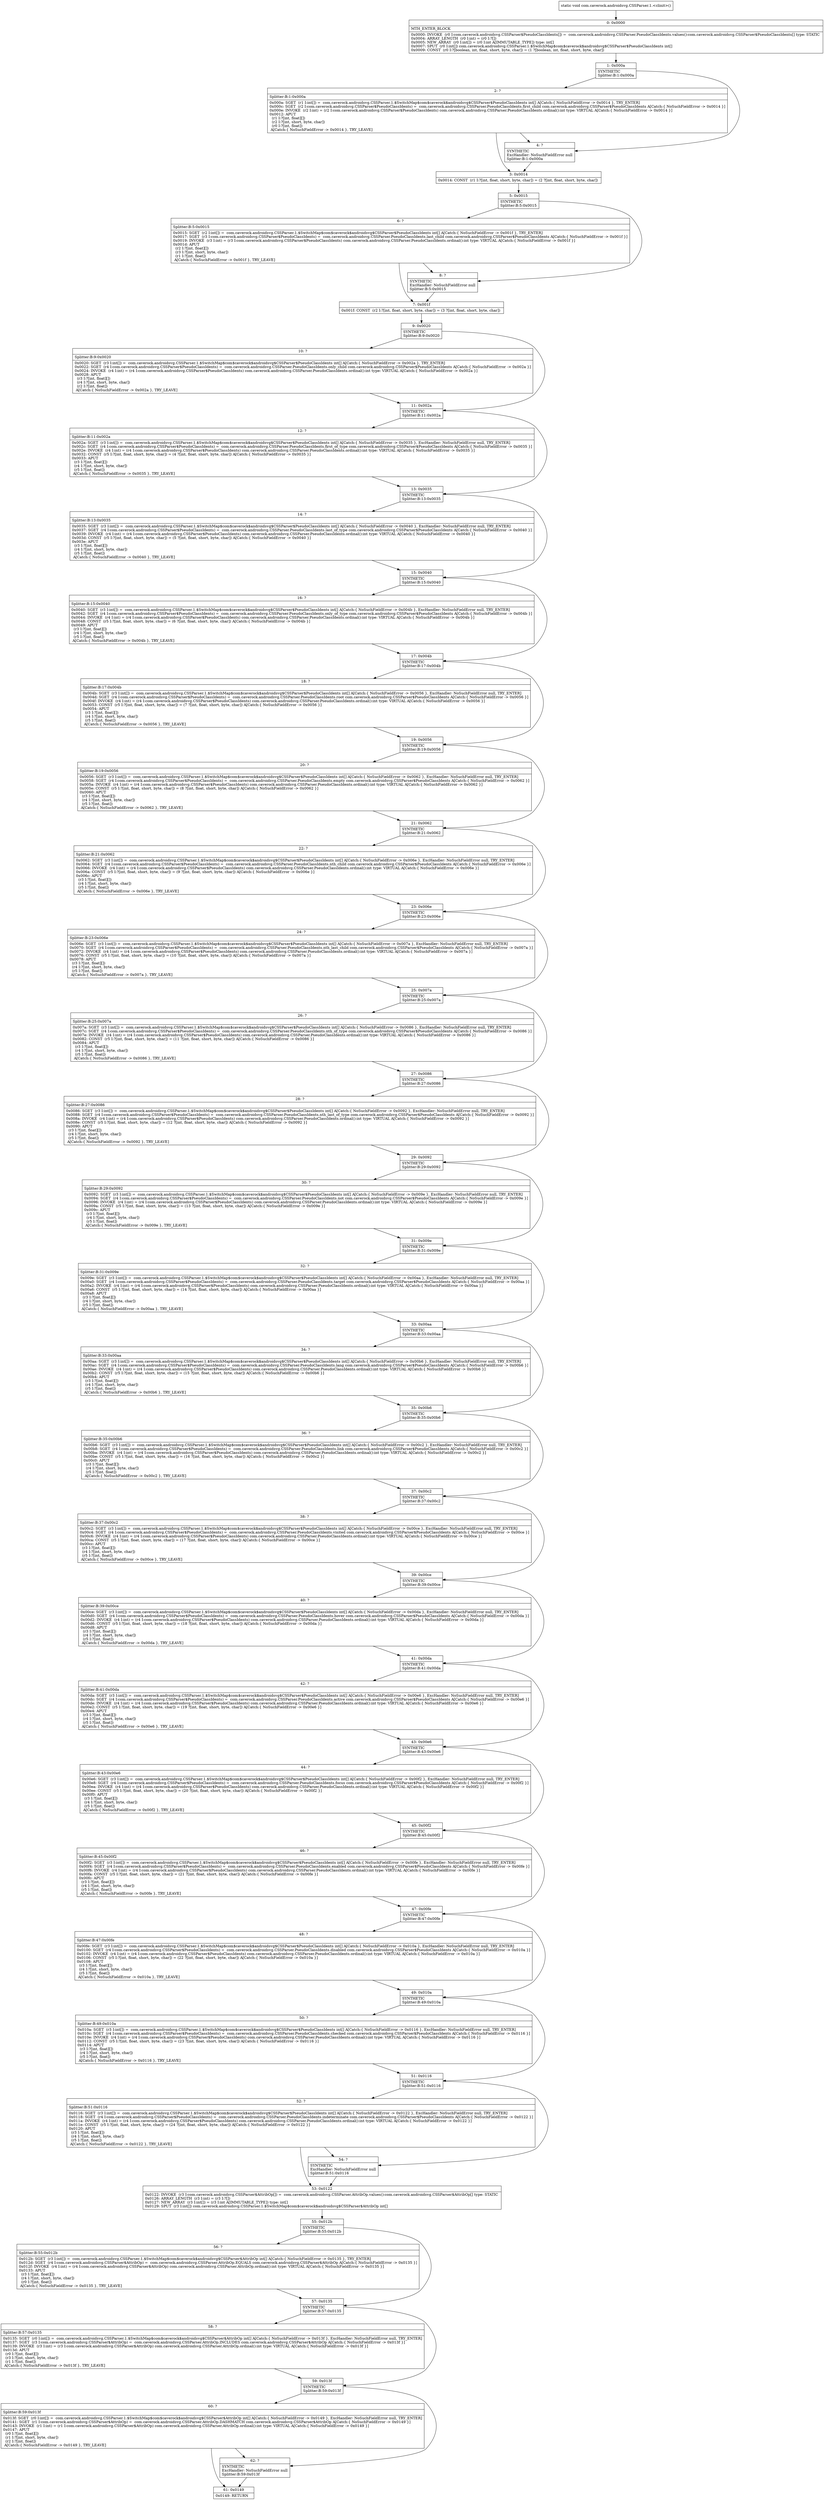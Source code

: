 digraph "CFG forcom.caverock.androidsvg.CSSParser.1.\<clinit\>()V" {
Node_0 [shape=record,label="{0\:\ 0x0000|MTH_ENTER_BLOCK\l|0x0000: INVOKE  (r0 I:com.caverock.androidsvg.CSSParser$PseudoClassIdents[]) =  com.caverock.androidsvg.CSSParser.PseudoClassIdents.values():com.caverock.androidsvg.CSSParser$PseudoClassIdents[] type: STATIC \l0x0004: ARRAY_LENGTH  (r0 I:int) = (r0 I:?[]) \l0x0005: NEW_ARRAY  (r0 I:int[]) = (r0 I:int A[IMMUTABLE_TYPE]) type: int[] \l0x0007: SPUT  (r0 I:int[]) com.caverock.androidsvg.CSSParser.1.$SwitchMap$com$caverock$androidsvg$CSSParser$PseudoClassIdents int[] \l0x0009: CONST  (r0 I:?[boolean, int, float, short, byte, char]) = (1 ?[boolean, int, float, short, byte, char]) \l}"];
Node_1 [shape=record,label="{1\:\ 0x000a|SYNTHETIC\lSplitter:B:1:0x000a\l}"];
Node_2 [shape=record,label="{2\:\ ?|Splitter:B:1:0x000a\l|0x000a: SGET  (r1 I:int[]) =  com.caverock.androidsvg.CSSParser.1.$SwitchMap$com$caverock$androidsvg$CSSParser$PseudoClassIdents int[] A[Catch:\{ NoSuchFieldError \-\> 0x0014 \}, TRY_ENTER]\l0x000c: SGET  (r2 I:com.caverock.androidsvg.CSSParser$PseudoClassIdents) =  com.caverock.androidsvg.CSSParser.PseudoClassIdents.first_child com.caverock.androidsvg.CSSParser$PseudoClassIdents A[Catch:\{ NoSuchFieldError \-\> 0x0014 \}]\l0x000e: INVOKE  (r2 I:int) = (r2 I:com.caverock.androidsvg.CSSParser$PseudoClassIdents) com.caverock.androidsvg.CSSParser.PseudoClassIdents.ordinal():int type: VIRTUAL A[Catch:\{ NoSuchFieldError \-\> 0x0014 \}]\l0x0012: APUT  \l  (r1 I:?[int, float][])\l  (r2 I:?[int, short, byte, char])\l  (r0 I:?[int, float])\l A[Catch:\{ NoSuchFieldError \-\> 0x0014 \}, TRY_LEAVE]\l}"];
Node_3 [shape=record,label="{3\:\ 0x0014|0x0014: CONST  (r1 I:?[int, float, short, byte, char]) = (2 ?[int, float, short, byte, char]) \l}"];
Node_4 [shape=record,label="{4\:\ ?|SYNTHETIC\lExcHandler: NoSuchFieldError null\lSplitter:B:1:0x000a\l}"];
Node_5 [shape=record,label="{5\:\ 0x0015|SYNTHETIC\lSplitter:B:5:0x0015\l}"];
Node_6 [shape=record,label="{6\:\ ?|Splitter:B:5:0x0015\l|0x0015: SGET  (r2 I:int[]) =  com.caverock.androidsvg.CSSParser.1.$SwitchMap$com$caverock$androidsvg$CSSParser$PseudoClassIdents int[] A[Catch:\{ NoSuchFieldError \-\> 0x001f \}, TRY_ENTER]\l0x0017: SGET  (r3 I:com.caverock.androidsvg.CSSParser$PseudoClassIdents) =  com.caverock.androidsvg.CSSParser.PseudoClassIdents.last_child com.caverock.androidsvg.CSSParser$PseudoClassIdents A[Catch:\{ NoSuchFieldError \-\> 0x001f \}]\l0x0019: INVOKE  (r3 I:int) = (r3 I:com.caverock.androidsvg.CSSParser$PseudoClassIdents) com.caverock.androidsvg.CSSParser.PseudoClassIdents.ordinal():int type: VIRTUAL A[Catch:\{ NoSuchFieldError \-\> 0x001f \}]\l0x001d: APUT  \l  (r2 I:?[int, float][])\l  (r3 I:?[int, short, byte, char])\l  (r1 I:?[int, float])\l A[Catch:\{ NoSuchFieldError \-\> 0x001f \}, TRY_LEAVE]\l}"];
Node_7 [shape=record,label="{7\:\ 0x001f|0x001f: CONST  (r2 I:?[int, float, short, byte, char]) = (3 ?[int, float, short, byte, char]) \l}"];
Node_8 [shape=record,label="{8\:\ ?|SYNTHETIC\lExcHandler: NoSuchFieldError null\lSplitter:B:5:0x0015\l}"];
Node_9 [shape=record,label="{9\:\ 0x0020|SYNTHETIC\lSplitter:B:9:0x0020\l}"];
Node_10 [shape=record,label="{10\:\ ?|Splitter:B:9:0x0020\l|0x0020: SGET  (r3 I:int[]) =  com.caverock.androidsvg.CSSParser.1.$SwitchMap$com$caverock$androidsvg$CSSParser$PseudoClassIdents int[] A[Catch:\{ NoSuchFieldError \-\> 0x002a \}, TRY_ENTER]\l0x0022: SGET  (r4 I:com.caverock.androidsvg.CSSParser$PseudoClassIdents) =  com.caverock.androidsvg.CSSParser.PseudoClassIdents.only_child com.caverock.androidsvg.CSSParser$PseudoClassIdents A[Catch:\{ NoSuchFieldError \-\> 0x002a \}]\l0x0024: INVOKE  (r4 I:int) = (r4 I:com.caverock.androidsvg.CSSParser$PseudoClassIdents) com.caverock.androidsvg.CSSParser.PseudoClassIdents.ordinal():int type: VIRTUAL A[Catch:\{ NoSuchFieldError \-\> 0x002a \}]\l0x0028: APUT  \l  (r3 I:?[int, float][])\l  (r4 I:?[int, short, byte, char])\l  (r2 I:?[int, float])\l A[Catch:\{ NoSuchFieldError \-\> 0x002a \}, TRY_LEAVE]\l}"];
Node_11 [shape=record,label="{11\:\ 0x002a|SYNTHETIC\lSplitter:B:11:0x002a\l}"];
Node_12 [shape=record,label="{12\:\ ?|Splitter:B:11:0x002a\l|0x002a: SGET  (r3 I:int[]) =  com.caverock.androidsvg.CSSParser.1.$SwitchMap$com$caverock$androidsvg$CSSParser$PseudoClassIdents int[] A[Catch:\{ NoSuchFieldError \-\> 0x0035 \}, ExcHandler: NoSuchFieldError null, TRY_ENTER]\l0x002c: SGET  (r4 I:com.caverock.androidsvg.CSSParser$PseudoClassIdents) =  com.caverock.androidsvg.CSSParser.PseudoClassIdents.first_of_type com.caverock.androidsvg.CSSParser$PseudoClassIdents A[Catch:\{ NoSuchFieldError \-\> 0x0035 \}]\l0x002e: INVOKE  (r4 I:int) = (r4 I:com.caverock.androidsvg.CSSParser$PseudoClassIdents) com.caverock.androidsvg.CSSParser.PseudoClassIdents.ordinal():int type: VIRTUAL A[Catch:\{ NoSuchFieldError \-\> 0x0035 \}]\l0x0032: CONST  (r5 I:?[int, float, short, byte, char]) = (4 ?[int, float, short, byte, char]) A[Catch:\{ NoSuchFieldError \-\> 0x0035 \}]\l0x0033: APUT  \l  (r3 I:?[int, float][])\l  (r4 I:?[int, short, byte, char])\l  (r5 I:?[int, float])\l A[Catch:\{ NoSuchFieldError \-\> 0x0035 \}, TRY_LEAVE]\l}"];
Node_13 [shape=record,label="{13\:\ 0x0035|SYNTHETIC\lSplitter:B:13:0x0035\l}"];
Node_14 [shape=record,label="{14\:\ ?|Splitter:B:13:0x0035\l|0x0035: SGET  (r3 I:int[]) =  com.caverock.androidsvg.CSSParser.1.$SwitchMap$com$caverock$androidsvg$CSSParser$PseudoClassIdents int[] A[Catch:\{ NoSuchFieldError \-\> 0x0040 \}, ExcHandler: NoSuchFieldError null, TRY_ENTER]\l0x0037: SGET  (r4 I:com.caverock.androidsvg.CSSParser$PseudoClassIdents) =  com.caverock.androidsvg.CSSParser.PseudoClassIdents.last_of_type com.caverock.androidsvg.CSSParser$PseudoClassIdents A[Catch:\{ NoSuchFieldError \-\> 0x0040 \}]\l0x0039: INVOKE  (r4 I:int) = (r4 I:com.caverock.androidsvg.CSSParser$PseudoClassIdents) com.caverock.androidsvg.CSSParser.PseudoClassIdents.ordinal():int type: VIRTUAL A[Catch:\{ NoSuchFieldError \-\> 0x0040 \}]\l0x003d: CONST  (r5 I:?[int, float, short, byte, char]) = (5 ?[int, float, short, byte, char]) A[Catch:\{ NoSuchFieldError \-\> 0x0040 \}]\l0x003e: APUT  \l  (r3 I:?[int, float][])\l  (r4 I:?[int, short, byte, char])\l  (r5 I:?[int, float])\l A[Catch:\{ NoSuchFieldError \-\> 0x0040 \}, TRY_LEAVE]\l}"];
Node_15 [shape=record,label="{15\:\ 0x0040|SYNTHETIC\lSplitter:B:15:0x0040\l}"];
Node_16 [shape=record,label="{16\:\ ?|Splitter:B:15:0x0040\l|0x0040: SGET  (r3 I:int[]) =  com.caverock.androidsvg.CSSParser.1.$SwitchMap$com$caverock$androidsvg$CSSParser$PseudoClassIdents int[] A[Catch:\{ NoSuchFieldError \-\> 0x004b \}, ExcHandler: NoSuchFieldError null, TRY_ENTER]\l0x0042: SGET  (r4 I:com.caverock.androidsvg.CSSParser$PseudoClassIdents) =  com.caverock.androidsvg.CSSParser.PseudoClassIdents.only_of_type com.caverock.androidsvg.CSSParser$PseudoClassIdents A[Catch:\{ NoSuchFieldError \-\> 0x004b \}]\l0x0044: INVOKE  (r4 I:int) = (r4 I:com.caverock.androidsvg.CSSParser$PseudoClassIdents) com.caverock.androidsvg.CSSParser.PseudoClassIdents.ordinal():int type: VIRTUAL A[Catch:\{ NoSuchFieldError \-\> 0x004b \}]\l0x0048: CONST  (r5 I:?[int, float, short, byte, char]) = (6 ?[int, float, short, byte, char]) A[Catch:\{ NoSuchFieldError \-\> 0x004b \}]\l0x0049: APUT  \l  (r3 I:?[int, float][])\l  (r4 I:?[int, short, byte, char])\l  (r5 I:?[int, float])\l A[Catch:\{ NoSuchFieldError \-\> 0x004b \}, TRY_LEAVE]\l}"];
Node_17 [shape=record,label="{17\:\ 0x004b|SYNTHETIC\lSplitter:B:17:0x004b\l}"];
Node_18 [shape=record,label="{18\:\ ?|Splitter:B:17:0x004b\l|0x004b: SGET  (r3 I:int[]) =  com.caverock.androidsvg.CSSParser.1.$SwitchMap$com$caverock$androidsvg$CSSParser$PseudoClassIdents int[] A[Catch:\{ NoSuchFieldError \-\> 0x0056 \}, ExcHandler: NoSuchFieldError null, TRY_ENTER]\l0x004d: SGET  (r4 I:com.caverock.androidsvg.CSSParser$PseudoClassIdents) =  com.caverock.androidsvg.CSSParser.PseudoClassIdents.root com.caverock.androidsvg.CSSParser$PseudoClassIdents A[Catch:\{ NoSuchFieldError \-\> 0x0056 \}]\l0x004f: INVOKE  (r4 I:int) = (r4 I:com.caverock.androidsvg.CSSParser$PseudoClassIdents) com.caverock.androidsvg.CSSParser.PseudoClassIdents.ordinal():int type: VIRTUAL A[Catch:\{ NoSuchFieldError \-\> 0x0056 \}]\l0x0053: CONST  (r5 I:?[int, float, short, byte, char]) = (7 ?[int, float, short, byte, char]) A[Catch:\{ NoSuchFieldError \-\> 0x0056 \}]\l0x0054: APUT  \l  (r3 I:?[int, float][])\l  (r4 I:?[int, short, byte, char])\l  (r5 I:?[int, float])\l A[Catch:\{ NoSuchFieldError \-\> 0x0056 \}, TRY_LEAVE]\l}"];
Node_19 [shape=record,label="{19\:\ 0x0056|SYNTHETIC\lSplitter:B:19:0x0056\l}"];
Node_20 [shape=record,label="{20\:\ ?|Splitter:B:19:0x0056\l|0x0056: SGET  (r3 I:int[]) =  com.caverock.androidsvg.CSSParser.1.$SwitchMap$com$caverock$androidsvg$CSSParser$PseudoClassIdents int[] A[Catch:\{ NoSuchFieldError \-\> 0x0062 \}, ExcHandler: NoSuchFieldError null, TRY_ENTER]\l0x0058: SGET  (r4 I:com.caverock.androidsvg.CSSParser$PseudoClassIdents) =  com.caverock.androidsvg.CSSParser.PseudoClassIdents.empty com.caverock.androidsvg.CSSParser$PseudoClassIdents A[Catch:\{ NoSuchFieldError \-\> 0x0062 \}]\l0x005a: INVOKE  (r4 I:int) = (r4 I:com.caverock.androidsvg.CSSParser$PseudoClassIdents) com.caverock.androidsvg.CSSParser.PseudoClassIdents.ordinal():int type: VIRTUAL A[Catch:\{ NoSuchFieldError \-\> 0x0062 \}]\l0x005e: CONST  (r5 I:?[int, float, short, byte, char]) = (8 ?[int, float, short, byte, char]) A[Catch:\{ NoSuchFieldError \-\> 0x0062 \}]\l0x0060: APUT  \l  (r3 I:?[int, float][])\l  (r4 I:?[int, short, byte, char])\l  (r5 I:?[int, float])\l A[Catch:\{ NoSuchFieldError \-\> 0x0062 \}, TRY_LEAVE]\l}"];
Node_21 [shape=record,label="{21\:\ 0x0062|SYNTHETIC\lSplitter:B:21:0x0062\l}"];
Node_22 [shape=record,label="{22\:\ ?|Splitter:B:21:0x0062\l|0x0062: SGET  (r3 I:int[]) =  com.caverock.androidsvg.CSSParser.1.$SwitchMap$com$caverock$androidsvg$CSSParser$PseudoClassIdents int[] A[Catch:\{ NoSuchFieldError \-\> 0x006e \}, ExcHandler: NoSuchFieldError null, TRY_ENTER]\l0x0064: SGET  (r4 I:com.caverock.androidsvg.CSSParser$PseudoClassIdents) =  com.caverock.androidsvg.CSSParser.PseudoClassIdents.nth_child com.caverock.androidsvg.CSSParser$PseudoClassIdents A[Catch:\{ NoSuchFieldError \-\> 0x006e \}]\l0x0066: INVOKE  (r4 I:int) = (r4 I:com.caverock.androidsvg.CSSParser$PseudoClassIdents) com.caverock.androidsvg.CSSParser.PseudoClassIdents.ordinal():int type: VIRTUAL A[Catch:\{ NoSuchFieldError \-\> 0x006e \}]\l0x006a: CONST  (r5 I:?[int, float, short, byte, char]) = (9 ?[int, float, short, byte, char]) A[Catch:\{ NoSuchFieldError \-\> 0x006e \}]\l0x006c: APUT  \l  (r3 I:?[int, float][])\l  (r4 I:?[int, short, byte, char])\l  (r5 I:?[int, float])\l A[Catch:\{ NoSuchFieldError \-\> 0x006e \}, TRY_LEAVE]\l}"];
Node_23 [shape=record,label="{23\:\ 0x006e|SYNTHETIC\lSplitter:B:23:0x006e\l}"];
Node_24 [shape=record,label="{24\:\ ?|Splitter:B:23:0x006e\l|0x006e: SGET  (r3 I:int[]) =  com.caverock.androidsvg.CSSParser.1.$SwitchMap$com$caverock$androidsvg$CSSParser$PseudoClassIdents int[] A[Catch:\{ NoSuchFieldError \-\> 0x007a \}, ExcHandler: NoSuchFieldError null, TRY_ENTER]\l0x0070: SGET  (r4 I:com.caverock.androidsvg.CSSParser$PseudoClassIdents) =  com.caverock.androidsvg.CSSParser.PseudoClassIdents.nth_last_child com.caverock.androidsvg.CSSParser$PseudoClassIdents A[Catch:\{ NoSuchFieldError \-\> 0x007a \}]\l0x0072: INVOKE  (r4 I:int) = (r4 I:com.caverock.androidsvg.CSSParser$PseudoClassIdents) com.caverock.androidsvg.CSSParser.PseudoClassIdents.ordinal():int type: VIRTUAL A[Catch:\{ NoSuchFieldError \-\> 0x007a \}]\l0x0076: CONST  (r5 I:?[int, float, short, byte, char]) = (10 ?[int, float, short, byte, char]) A[Catch:\{ NoSuchFieldError \-\> 0x007a \}]\l0x0078: APUT  \l  (r3 I:?[int, float][])\l  (r4 I:?[int, short, byte, char])\l  (r5 I:?[int, float])\l A[Catch:\{ NoSuchFieldError \-\> 0x007a \}, TRY_LEAVE]\l}"];
Node_25 [shape=record,label="{25\:\ 0x007a|SYNTHETIC\lSplitter:B:25:0x007a\l}"];
Node_26 [shape=record,label="{26\:\ ?|Splitter:B:25:0x007a\l|0x007a: SGET  (r3 I:int[]) =  com.caverock.androidsvg.CSSParser.1.$SwitchMap$com$caverock$androidsvg$CSSParser$PseudoClassIdents int[] A[Catch:\{ NoSuchFieldError \-\> 0x0086 \}, ExcHandler: NoSuchFieldError null, TRY_ENTER]\l0x007c: SGET  (r4 I:com.caverock.androidsvg.CSSParser$PseudoClassIdents) =  com.caverock.androidsvg.CSSParser.PseudoClassIdents.nth_of_type com.caverock.androidsvg.CSSParser$PseudoClassIdents A[Catch:\{ NoSuchFieldError \-\> 0x0086 \}]\l0x007e: INVOKE  (r4 I:int) = (r4 I:com.caverock.androidsvg.CSSParser$PseudoClassIdents) com.caverock.androidsvg.CSSParser.PseudoClassIdents.ordinal():int type: VIRTUAL A[Catch:\{ NoSuchFieldError \-\> 0x0086 \}]\l0x0082: CONST  (r5 I:?[int, float, short, byte, char]) = (11 ?[int, float, short, byte, char]) A[Catch:\{ NoSuchFieldError \-\> 0x0086 \}]\l0x0084: APUT  \l  (r3 I:?[int, float][])\l  (r4 I:?[int, short, byte, char])\l  (r5 I:?[int, float])\l A[Catch:\{ NoSuchFieldError \-\> 0x0086 \}, TRY_LEAVE]\l}"];
Node_27 [shape=record,label="{27\:\ 0x0086|SYNTHETIC\lSplitter:B:27:0x0086\l}"];
Node_28 [shape=record,label="{28\:\ ?|Splitter:B:27:0x0086\l|0x0086: SGET  (r3 I:int[]) =  com.caverock.androidsvg.CSSParser.1.$SwitchMap$com$caverock$androidsvg$CSSParser$PseudoClassIdents int[] A[Catch:\{ NoSuchFieldError \-\> 0x0092 \}, ExcHandler: NoSuchFieldError null, TRY_ENTER]\l0x0088: SGET  (r4 I:com.caverock.androidsvg.CSSParser$PseudoClassIdents) =  com.caverock.androidsvg.CSSParser.PseudoClassIdents.nth_last_of_type com.caverock.androidsvg.CSSParser$PseudoClassIdents A[Catch:\{ NoSuchFieldError \-\> 0x0092 \}]\l0x008a: INVOKE  (r4 I:int) = (r4 I:com.caverock.androidsvg.CSSParser$PseudoClassIdents) com.caverock.androidsvg.CSSParser.PseudoClassIdents.ordinal():int type: VIRTUAL A[Catch:\{ NoSuchFieldError \-\> 0x0092 \}]\l0x008e: CONST  (r5 I:?[int, float, short, byte, char]) = (12 ?[int, float, short, byte, char]) A[Catch:\{ NoSuchFieldError \-\> 0x0092 \}]\l0x0090: APUT  \l  (r3 I:?[int, float][])\l  (r4 I:?[int, short, byte, char])\l  (r5 I:?[int, float])\l A[Catch:\{ NoSuchFieldError \-\> 0x0092 \}, TRY_LEAVE]\l}"];
Node_29 [shape=record,label="{29\:\ 0x0092|SYNTHETIC\lSplitter:B:29:0x0092\l}"];
Node_30 [shape=record,label="{30\:\ ?|Splitter:B:29:0x0092\l|0x0092: SGET  (r3 I:int[]) =  com.caverock.androidsvg.CSSParser.1.$SwitchMap$com$caverock$androidsvg$CSSParser$PseudoClassIdents int[] A[Catch:\{ NoSuchFieldError \-\> 0x009e \}, ExcHandler: NoSuchFieldError null, TRY_ENTER]\l0x0094: SGET  (r4 I:com.caverock.androidsvg.CSSParser$PseudoClassIdents) =  com.caverock.androidsvg.CSSParser.PseudoClassIdents.not com.caverock.androidsvg.CSSParser$PseudoClassIdents A[Catch:\{ NoSuchFieldError \-\> 0x009e \}]\l0x0096: INVOKE  (r4 I:int) = (r4 I:com.caverock.androidsvg.CSSParser$PseudoClassIdents) com.caverock.androidsvg.CSSParser.PseudoClassIdents.ordinal():int type: VIRTUAL A[Catch:\{ NoSuchFieldError \-\> 0x009e \}]\l0x009a: CONST  (r5 I:?[int, float, short, byte, char]) = (13 ?[int, float, short, byte, char]) A[Catch:\{ NoSuchFieldError \-\> 0x009e \}]\l0x009c: APUT  \l  (r3 I:?[int, float][])\l  (r4 I:?[int, short, byte, char])\l  (r5 I:?[int, float])\l A[Catch:\{ NoSuchFieldError \-\> 0x009e \}, TRY_LEAVE]\l}"];
Node_31 [shape=record,label="{31\:\ 0x009e|SYNTHETIC\lSplitter:B:31:0x009e\l}"];
Node_32 [shape=record,label="{32\:\ ?|Splitter:B:31:0x009e\l|0x009e: SGET  (r3 I:int[]) =  com.caverock.androidsvg.CSSParser.1.$SwitchMap$com$caverock$androidsvg$CSSParser$PseudoClassIdents int[] A[Catch:\{ NoSuchFieldError \-\> 0x00aa \}, ExcHandler: NoSuchFieldError null, TRY_ENTER]\l0x00a0: SGET  (r4 I:com.caverock.androidsvg.CSSParser$PseudoClassIdents) =  com.caverock.androidsvg.CSSParser.PseudoClassIdents.target com.caverock.androidsvg.CSSParser$PseudoClassIdents A[Catch:\{ NoSuchFieldError \-\> 0x00aa \}]\l0x00a2: INVOKE  (r4 I:int) = (r4 I:com.caverock.androidsvg.CSSParser$PseudoClassIdents) com.caverock.androidsvg.CSSParser.PseudoClassIdents.ordinal():int type: VIRTUAL A[Catch:\{ NoSuchFieldError \-\> 0x00aa \}]\l0x00a6: CONST  (r5 I:?[int, float, short, byte, char]) = (14 ?[int, float, short, byte, char]) A[Catch:\{ NoSuchFieldError \-\> 0x00aa \}]\l0x00a8: APUT  \l  (r3 I:?[int, float][])\l  (r4 I:?[int, short, byte, char])\l  (r5 I:?[int, float])\l A[Catch:\{ NoSuchFieldError \-\> 0x00aa \}, TRY_LEAVE]\l}"];
Node_33 [shape=record,label="{33\:\ 0x00aa|SYNTHETIC\lSplitter:B:33:0x00aa\l}"];
Node_34 [shape=record,label="{34\:\ ?|Splitter:B:33:0x00aa\l|0x00aa: SGET  (r3 I:int[]) =  com.caverock.androidsvg.CSSParser.1.$SwitchMap$com$caverock$androidsvg$CSSParser$PseudoClassIdents int[] A[Catch:\{ NoSuchFieldError \-\> 0x00b6 \}, ExcHandler: NoSuchFieldError null, TRY_ENTER]\l0x00ac: SGET  (r4 I:com.caverock.androidsvg.CSSParser$PseudoClassIdents) =  com.caverock.androidsvg.CSSParser.PseudoClassIdents.lang com.caverock.androidsvg.CSSParser$PseudoClassIdents A[Catch:\{ NoSuchFieldError \-\> 0x00b6 \}]\l0x00ae: INVOKE  (r4 I:int) = (r4 I:com.caverock.androidsvg.CSSParser$PseudoClassIdents) com.caverock.androidsvg.CSSParser.PseudoClassIdents.ordinal():int type: VIRTUAL A[Catch:\{ NoSuchFieldError \-\> 0x00b6 \}]\l0x00b2: CONST  (r5 I:?[int, float, short, byte, char]) = (15 ?[int, float, short, byte, char]) A[Catch:\{ NoSuchFieldError \-\> 0x00b6 \}]\l0x00b4: APUT  \l  (r3 I:?[int, float][])\l  (r4 I:?[int, short, byte, char])\l  (r5 I:?[int, float])\l A[Catch:\{ NoSuchFieldError \-\> 0x00b6 \}, TRY_LEAVE]\l}"];
Node_35 [shape=record,label="{35\:\ 0x00b6|SYNTHETIC\lSplitter:B:35:0x00b6\l}"];
Node_36 [shape=record,label="{36\:\ ?|Splitter:B:35:0x00b6\l|0x00b6: SGET  (r3 I:int[]) =  com.caverock.androidsvg.CSSParser.1.$SwitchMap$com$caverock$androidsvg$CSSParser$PseudoClassIdents int[] A[Catch:\{ NoSuchFieldError \-\> 0x00c2 \}, ExcHandler: NoSuchFieldError null, TRY_ENTER]\l0x00b8: SGET  (r4 I:com.caverock.androidsvg.CSSParser$PseudoClassIdents) =  com.caverock.androidsvg.CSSParser.PseudoClassIdents.link com.caverock.androidsvg.CSSParser$PseudoClassIdents A[Catch:\{ NoSuchFieldError \-\> 0x00c2 \}]\l0x00ba: INVOKE  (r4 I:int) = (r4 I:com.caverock.androidsvg.CSSParser$PseudoClassIdents) com.caverock.androidsvg.CSSParser.PseudoClassIdents.ordinal():int type: VIRTUAL A[Catch:\{ NoSuchFieldError \-\> 0x00c2 \}]\l0x00be: CONST  (r5 I:?[int, float, short, byte, char]) = (16 ?[int, float, short, byte, char]) A[Catch:\{ NoSuchFieldError \-\> 0x00c2 \}]\l0x00c0: APUT  \l  (r3 I:?[int, float][])\l  (r4 I:?[int, short, byte, char])\l  (r5 I:?[int, float])\l A[Catch:\{ NoSuchFieldError \-\> 0x00c2 \}, TRY_LEAVE]\l}"];
Node_37 [shape=record,label="{37\:\ 0x00c2|SYNTHETIC\lSplitter:B:37:0x00c2\l}"];
Node_38 [shape=record,label="{38\:\ ?|Splitter:B:37:0x00c2\l|0x00c2: SGET  (r3 I:int[]) =  com.caverock.androidsvg.CSSParser.1.$SwitchMap$com$caverock$androidsvg$CSSParser$PseudoClassIdents int[] A[Catch:\{ NoSuchFieldError \-\> 0x00ce \}, ExcHandler: NoSuchFieldError null, TRY_ENTER]\l0x00c4: SGET  (r4 I:com.caverock.androidsvg.CSSParser$PseudoClassIdents) =  com.caverock.androidsvg.CSSParser.PseudoClassIdents.visited com.caverock.androidsvg.CSSParser$PseudoClassIdents A[Catch:\{ NoSuchFieldError \-\> 0x00ce \}]\l0x00c6: INVOKE  (r4 I:int) = (r4 I:com.caverock.androidsvg.CSSParser$PseudoClassIdents) com.caverock.androidsvg.CSSParser.PseudoClassIdents.ordinal():int type: VIRTUAL A[Catch:\{ NoSuchFieldError \-\> 0x00ce \}]\l0x00ca: CONST  (r5 I:?[int, float, short, byte, char]) = (17 ?[int, float, short, byte, char]) A[Catch:\{ NoSuchFieldError \-\> 0x00ce \}]\l0x00cc: APUT  \l  (r3 I:?[int, float][])\l  (r4 I:?[int, short, byte, char])\l  (r5 I:?[int, float])\l A[Catch:\{ NoSuchFieldError \-\> 0x00ce \}, TRY_LEAVE]\l}"];
Node_39 [shape=record,label="{39\:\ 0x00ce|SYNTHETIC\lSplitter:B:39:0x00ce\l}"];
Node_40 [shape=record,label="{40\:\ ?|Splitter:B:39:0x00ce\l|0x00ce: SGET  (r3 I:int[]) =  com.caverock.androidsvg.CSSParser.1.$SwitchMap$com$caverock$androidsvg$CSSParser$PseudoClassIdents int[] A[Catch:\{ NoSuchFieldError \-\> 0x00da \}, ExcHandler: NoSuchFieldError null, TRY_ENTER]\l0x00d0: SGET  (r4 I:com.caverock.androidsvg.CSSParser$PseudoClassIdents) =  com.caverock.androidsvg.CSSParser.PseudoClassIdents.hover com.caverock.androidsvg.CSSParser$PseudoClassIdents A[Catch:\{ NoSuchFieldError \-\> 0x00da \}]\l0x00d2: INVOKE  (r4 I:int) = (r4 I:com.caverock.androidsvg.CSSParser$PseudoClassIdents) com.caverock.androidsvg.CSSParser.PseudoClassIdents.ordinal():int type: VIRTUAL A[Catch:\{ NoSuchFieldError \-\> 0x00da \}]\l0x00d6: CONST  (r5 I:?[int, float, short, byte, char]) = (18 ?[int, float, short, byte, char]) A[Catch:\{ NoSuchFieldError \-\> 0x00da \}]\l0x00d8: APUT  \l  (r3 I:?[int, float][])\l  (r4 I:?[int, short, byte, char])\l  (r5 I:?[int, float])\l A[Catch:\{ NoSuchFieldError \-\> 0x00da \}, TRY_LEAVE]\l}"];
Node_41 [shape=record,label="{41\:\ 0x00da|SYNTHETIC\lSplitter:B:41:0x00da\l}"];
Node_42 [shape=record,label="{42\:\ ?|Splitter:B:41:0x00da\l|0x00da: SGET  (r3 I:int[]) =  com.caverock.androidsvg.CSSParser.1.$SwitchMap$com$caverock$androidsvg$CSSParser$PseudoClassIdents int[] A[Catch:\{ NoSuchFieldError \-\> 0x00e6 \}, ExcHandler: NoSuchFieldError null, TRY_ENTER]\l0x00dc: SGET  (r4 I:com.caverock.androidsvg.CSSParser$PseudoClassIdents) =  com.caverock.androidsvg.CSSParser.PseudoClassIdents.active com.caverock.androidsvg.CSSParser$PseudoClassIdents A[Catch:\{ NoSuchFieldError \-\> 0x00e6 \}]\l0x00de: INVOKE  (r4 I:int) = (r4 I:com.caverock.androidsvg.CSSParser$PseudoClassIdents) com.caverock.androidsvg.CSSParser.PseudoClassIdents.ordinal():int type: VIRTUAL A[Catch:\{ NoSuchFieldError \-\> 0x00e6 \}]\l0x00e2: CONST  (r5 I:?[int, float, short, byte, char]) = (19 ?[int, float, short, byte, char]) A[Catch:\{ NoSuchFieldError \-\> 0x00e6 \}]\l0x00e4: APUT  \l  (r3 I:?[int, float][])\l  (r4 I:?[int, short, byte, char])\l  (r5 I:?[int, float])\l A[Catch:\{ NoSuchFieldError \-\> 0x00e6 \}, TRY_LEAVE]\l}"];
Node_43 [shape=record,label="{43\:\ 0x00e6|SYNTHETIC\lSplitter:B:43:0x00e6\l}"];
Node_44 [shape=record,label="{44\:\ ?|Splitter:B:43:0x00e6\l|0x00e6: SGET  (r3 I:int[]) =  com.caverock.androidsvg.CSSParser.1.$SwitchMap$com$caverock$androidsvg$CSSParser$PseudoClassIdents int[] A[Catch:\{ NoSuchFieldError \-\> 0x00f2 \}, ExcHandler: NoSuchFieldError null, TRY_ENTER]\l0x00e8: SGET  (r4 I:com.caverock.androidsvg.CSSParser$PseudoClassIdents) =  com.caverock.androidsvg.CSSParser.PseudoClassIdents.focus com.caverock.androidsvg.CSSParser$PseudoClassIdents A[Catch:\{ NoSuchFieldError \-\> 0x00f2 \}]\l0x00ea: INVOKE  (r4 I:int) = (r4 I:com.caverock.androidsvg.CSSParser$PseudoClassIdents) com.caverock.androidsvg.CSSParser.PseudoClassIdents.ordinal():int type: VIRTUAL A[Catch:\{ NoSuchFieldError \-\> 0x00f2 \}]\l0x00ee: CONST  (r5 I:?[int, float, short, byte, char]) = (20 ?[int, float, short, byte, char]) A[Catch:\{ NoSuchFieldError \-\> 0x00f2 \}]\l0x00f0: APUT  \l  (r3 I:?[int, float][])\l  (r4 I:?[int, short, byte, char])\l  (r5 I:?[int, float])\l A[Catch:\{ NoSuchFieldError \-\> 0x00f2 \}, TRY_LEAVE]\l}"];
Node_45 [shape=record,label="{45\:\ 0x00f2|SYNTHETIC\lSplitter:B:45:0x00f2\l}"];
Node_46 [shape=record,label="{46\:\ ?|Splitter:B:45:0x00f2\l|0x00f2: SGET  (r3 I:int[]) =  com.caverock.androidsvg.CSSParser.1.$SwitchMap$com$caverock$androidsvg$CSSParser$PseudoClassIdents int[] A[Catch:\{ NoSuchFieldError \-\> 0x00fe \}, ExcHandler: NoSuchFieldError null, TRY_ENTER]\l0x00f4: SGET  (r4 I:com.caverock.androidsvg.CSSParser$PseudoClassIdents) =  com.caverock.androidsvg.CSSParser.PseudoClassIdents.enabled com.caverock.androidsvg.CSSParser$PseudoClassIdents A[Catch:\{ NoSuchFieldError \-\> 0x00fe \}]\l0x00f6: INVOKE  (r4 I:int) = (r4 I:com.caverock.androidsvg.CSSParser$PseudoClassIdents) com.caverock.androidsvg.CSSParser.PseudoClassIdents.ordinal():int type: VIRTUAL A[Catch:\{ NoSuchFieldError \-\> 0x00fe \}]\l0x00fa: CONST  (r5 I:?[int, float, short, byte, char]) = (21 ?[int, float, short, byte, char]) A[Catch:\{ NoSuchFieldError \-\> 0x00fe \}]\l0x00fc: APUT  \l  (r3 I:?[int, float][])\l  (r4 I:?[int, short, byte, char])\l  (r5 I:?[int, float])\l A[Catch:\{ NoSuchFieldError \-\> 0x00fe \}, TRY_LEAVE]\l}"];
Node_47 [shape=record,label="{47\:\ 0x00fe|SYNTHETIC\lSplitter:B:47:0x00fe\l}"];
Node_48 [shape=record,label="{48\:\ ?|Splitter:B:47:0x00fe\l|0x00fe: SGET  (r3 I:int[]) =  com.caverock.androidsvg.CSSParser.1.$SwitchMap$com$caverock$androidsvg$CSSParser$PseudoClassIdents int[] A[Catch:\{ NoSuchFieldError \-\> 0x010a \}, ExcHandler: NoSuchFieldError null, TRY_ENTER]\l0x0100: SGET  (r4 I:com.caverock.androidsvg.CSSParser$PseudoClassIdents) =  com.caverock.androidsvg.CSSParser.PseudoClassIdents.disabled com.caverock.androidsvg.CSSParser$PseudoClassIdents A[Catch:\{ NoSuchFieldError \-\> 0x010a \}]\l0x0102: INVOKE  (r4 I:int) = (r4 I:com.caverock.androidsvg.CSSParser$PseudoClassIdents) com.caverock.androidsvg.CSSParser.PseudoClassIdents.ordinal():int type: VIRTUAL A[Catch:\{ NoSuchFieldError \-\> 0x010a \}]\l0x0106: CONST  (r5 I:?[int, float, short, byte, char]) = (22 ?[int, float, short, byte, char]) A[Catch:\{ NoSuchFieldError \-\> 0x010a \}]\l0x0108: APUT  \l  (r3 I:?[int, float][])\l  (r4 I:?[int, short, byte, char])\l  (r5 I:?[int, float])\l A[Catch:\{ NoSuchFieldError \-\> 0x010a \}, TRY_LEAVE]\l}"];
Node_49 [shape=record,label="{49\:\ 0x010a|SYNTHETIC\lSplitter:B:49:0x010a\l}"];
Node_50 [shape=record,label="{50\:\ ?|Splitter:B:49:0x010a\l|0x010a: SGET  (r3 I:int[]) =  com.caverock.androidsvg.CSSParser.1.$SwitchMap$com$caverock$androidsvg$CSSParser$PseudoClassIdents int[] A[Catch:\{ NoSuchFieldError \-\> 0x0116 \}, ExcHandler: NoSuchFieldError null, TRY_ENTER]\l0x010c: SGET  (r4 I:com.caverock.androidsvg.CSSParser$PseudoClassIdents) =  com.caverock.androidsvg.CSSParser.PseudoClassIdents.checked com.caverock.androidsvg.CSSParser$PseudoClassIdents A[Catch:\{ NoSuchFieldError \-\> 0x0116 \}]\l0x010e: INVOKE  (r4 I:int) = (r4 I:com.caverock.androidsvg.CSSParser$PseudoClassIdents) com.caverock.androidsvg.CSSParser.PseudoClassIdents.ordinal():int type: VIRTUAL A[Catch:\{ NoSuchFieldError \-\> 0x0116 \}]\l0x0112: CONST  (r5 I:?[int, float, short, byte, char]) = (23 ?[int, float, short, byte, char]) A[Catch:\{ NoSuchFieldError \-\> 0x0116 \}]\l0x0114: APUT  \l  (r3 I:?[int, float][])\l  (r4 I:?[int, short, byte, char])\l  (r5 I:?[int, float])\l A[Catch:\{ NoSuchFieldError \-\> 0x0116 \}, TRY_LEAVE]\l}"];
Node_51 [shape=record,label="{51\:\ 0x0116|SYNTHETIC\lSplitter:B:51:0x0116\l}"];
Node_52 [shape=record,label="{52\:\ ?|Splitter:B:51:0x0116\l|0x0116: SGET  (r3 I:int[]) =  com.caverock.androidsvg.CSSParser.1.$SwitchMap$com$caverock$androidsvg$CSSParser$PseudoClassIdents int[] A[Catch:\{ NoSuchFieldError \-\> 0x0122 \}, ExcHandler: NoSuchFieldError null, TRY_ENTER]\l0x0118: SGET  (r4 I:com.caverock.androidsvg.CSSParser$PseudoClassIdents) =  com.caverock.androidsvg.CSSParser.PseudoClassIdents.indeterminate com.caverock.androidsvg.CSSParser$PseudoClassIdents A[Catch:\{ NoSuchFieldError \-\> 0x0122 \}]\l0x011a: INVOKE  (r4 I:int) = (r4 I:com.caverock.androidsvg.CSSParser$PseudoClassIdents) com.caverock.androidsvg.CSSParser.PseudoClassIdents.ordinal():int type: VIRTUAL A[Catch:\{ NoSuchFieldError \-\> 0x0122 \}]\l0x011e: CONST  (r5 I:?[int, float, short, byte, char]) = (24 ?[int, float, short, byte, char]) A[Catch:\{ NoSuchFieldError \-\> 0x0122 \}]\l0x0120: APUT  \l  (r3 I:?[int, float][])\l  (r4 I:?[int, short, byte, char])\l  (r5 I:?[int, float])\l A[Catch:\{ NoSuchFieldError \-\> 0x0122 \}, TRY_LEAVE]\l}"];
Node_53 [shape=record,label="{53\:\ 0x0122|0x0122: INVOKE  (r3 I:com.caverock.androidsvg.CSSParser$AttribOp[]) =  com.caverock.androidsvg.CSSParser.AttribOp.values():com.caverock.androidsvg.CSSParser$AttribOp[] type: STATIC \l0x0126: ARRAY_LENGTH  (r3 I:int) = (r3 I:?[]) \l0x0127: NEW_ARRAY  (r3 I:int[]) = (r3 I:int A[IMMUTABLE_TYPE]) type: int[] \l0x0129: SPUT  (r3 I:int[]) com.caverock.androidsvg.CSSParser.1.$SwitchMap$com$caverock$androidsvg$CSSParser$AttribOp int[] \l}"];
Node_54 [shape=record,label="{54\:\ ?|SYNTHETIC\lExcHandler: NoSuchFieldError null\lSplitter:B:51:0x0116\l}"];
Node_55 [shape=record,label="{55\:\ 0x012b|SYNTHETIC\lSplitter:B:55:0x012b\l}"];
Node_56 [shape=record,label="{56\:\ ?|Splitter:B:55:0x012b\l|0x012b: SGET  (r3 I:int[]) =  com.caverock.androidsvg.CSSParser.1.$SwitchMap$com$caverock$androidsvg$CSSParser$AttribOp int[] A[Catch:\{ NoSuchFieldError \-\> 0x0135 \}, TRY_ENTER]\l0x012d: SGET  (r4 I:com.caverock.androidsvg.CSSParser$AttribOp) =  com.caverock.androidsvg.CSSParser.AttribOp.EQUALS com.caverock.androidsvg.CSSParser$AttribOp A[Catch:\{ NoSuchFieldError \-\> 0x0135 \}]\l0x012f: INVOKE  (r4 I:int) = (r4 I:com.caverock.androidsvg.CSSParser$AttribOp) com.caverock.androidsvg.CSSParser.AttribOp.ordinal():int type: VIRTUAL A[Catch:\{ NoSuchFieldError \-\> 0x0135 \}]\l0x0133: APUT  \l  (r3 I:?[int, float][])\l  (r4 I:?[int, short, byte, char])\l  (r0 I:?[int, float])\l A[Catch:\{ NoSuchFieldError \-\> 0x0135 \}, TRY_LEAVE]\l}"];
Node_57 [shape=record,label="{57\:\ 0x0135|SYNTHETIC\lSplitter:B:57:0x0135\l}"];
Node_58 [shape=record,label="{58\:\ ?|Splitter:B:57:0x0135\l|0x0135: SGET  (r0 I:int[]) =  com.caverock.androidsvg.CSSParser.1.$SwitchMap$com$caverock$androidsvg$CSSParser$AttribOp int[] A[Catch:\{ NoSuchFieldError \-\> 0x013f \}, ExcHandler: NoSuchFieldError null, TRY_ENTER]\l0x0137: SGET  (r3 I:com.caverock.androidsvg.CSSParser$AttribOp) =  com.caverock.androidsvg.CSSParser.AttribOp.INCLUDES com.caverock.androidsvg.CSSParser$AttribOp A[Catch:\{ NoSuchFieldError \-\> 0x013f \}]\l0x0139: INVOKE  (r3 I:int) = (r3 I:com.caverock.androidsvg.CSSParser$AttribOp) com.caverock.androidsvg.CSSParser.AttribOp.ordinal():int type: VIRTUAL A[Catch:\{ NoSuchFieldError \-\> 0x013f \}]\l0x013d: APUT  \l  (r0 I:?[int, float][])\l  (r3 I:?[int, short, byte, char])\l  (r1 I:?[int, float])\l A[Catch:\{ NoSuchFieldError \-\> 0x013f \}, TRY_LEAVE]\l}"];
Node_59 [shape=record,label="{59\:\ 0x013f|SYNTHETIC\lSplitter:B:59:0x013f\l}"];
Node_60 [shape=record,label="{60\:\ ?|Splitter:B:59:0x013f\l|0x013f: SGET  (r0 I:int[]) =  com.caverock.androidsvg.CSSParser.1.$SwitchMap$com$caverock$androidsvg$CSSParser$AttribOp int[] A[Catch:\{ NoSuchFieldError \-\> 0x0149 \}, ExcHandler: NoSuchFieldError null, TRY_ENTER]\l0x0141: SGET  (r1 I:com.caverock.androidsvg.CSSParser$AttribOp) =  com.caverock.androidsvg.CSSParser.AttribOp.DASHMATCH com.caverock.androidsvg.CSSParser$AttribOp A[Catch:\{ NoSuchFieldError \-\> 0x0149 \}]\l0x0143: INVOKE  (r1 I:int) = (r1 I:com.caverock.androidsvg.CSSParser$AttribOp) com.caverock.androidsvg.CSSParser.AttribOp.ordinal():int type: VIRTUAL A[Catch:\{ NoSuchFieldError \-\> 0x0149 \}]\l0x0147: APUT  \l  (r0 I:?[int, float][])\l  (r1 I:?[int, short, byte, char])\l  (r2 I:?[int, float])\l A[Catch:\{ NoSuchFieldError \-\> 0x0149 \}, TRY_LEAVE]\l}"];
Node_61 [shape=record,label="{61\:\ 0x0149|0x0149: RETURN   \l}"];
Node_62 [shape=record,label="{62\:\ ?|SYNTHETIC\lExcHandler: NoSuchFieldError null\lSplitter:B:59:0x013f\l}"];
MethodNode[shape=record,label="{static void com.caverock.androidsvg.CSSParser.1.\<clinit\>() }"];
MethodNode -> Node_0;
Node_0 -> Node_1;
Node_1 -> Node_2;
Node_1 -> Node_4;
Node_2 -> Node_3;
Node_2 -> Node_4;
Node_3 -> Node_5;
Node_4 -> Node_3;
Node_5 -> Node_6;
Node_5 -> Node_8;
Node_6 -> Node_7;
Node_6 -> Node_8;
Node_7 -> Node_9;
Node_8 -> Node_7;
Node_9 -> Node_10;
Node_9 -> Node_11;
Node_10 -> Node_11;
Node_11 -> Node_12;
Node_11 -> Node_13;
Node_12 -> Node_13;
Node_13 -> Node_14;
Node_13 -> Node_15;
Node_14 -> Node_15;
Node_15 -> Node_16;
Node_15 -> Node_17;
Node_16 -> Node_17;
Node_17 -> Node_18;
Node_17 -> Node_19;
Node_18 -> Node_19;
Node_19 -> Node_20;
Node_19 -> Node_21;
Node_20 -> Node_21;
Node_21 -> Node_22;
Node_21 -> Node_23;
Node_22 -> Node_23;
Node_23 -> Node_24;
Node_23 -> Node_25;
Node_24 -> Node_25;
Node_25 -> Node_26;
Node_25 -> Node_27;
Node_26 -> Node_27;
Node_27 -> Node_28;
Node_27 -> Node_29;
Node_28 -> Node_29;
Node_29 -> Node_30;
Node_29 -> Node_31;
Node_30 -> Node_31;
Node_31 -> Node_32;
Node_31 -> Node_33;
Node_32 -> Node_33;
Node_33 -> Node_34;
Node_33 -> Node_35;
Node_34 -> Node_35;
Node_35 -> Node_36;
Node_35 -> Node_37;
Node_36 -> Node_37;
Node_37 -> Node_38;
Node_37 -> Node_39;
Node_38 -> Node_39;
Node_39 -> Node_40;
Node_39 -> Node_41;
Node_40 -> Node_41;
Node_41 -> Node_42;
Node_41 -> Node_43;
Node_42 -> Node_43;
Node_43 -> Node_44;
Node_43 -> Node_45;
Node_44 -> Node_45;
Node_45 -> Node_46;
Node_45 -> Node_47;
Node_46 -> Node_47;
Node_47 -> Node_48;
Node_47 -> Node_49;
Node_48 -> Node_49;
Node_49 -> Node_50;
Node_49 -> Node_51;
Node_50 -> Node_51;
Node_51 -> Node_52;
Node_51 -> Node_54;
Node_52 -> Node_53;
Node_52 -> Node_54;
Node_53 -> Node_55;
Node_54 -> Node_53;
Node_55 -> Node_56;
Node_55 -> Node_57;
Node_56 -> Node_57;
Node_57 -> Node_58;
Node_57 -> Node_59;
Node_58 -> Node_59;
Node_59 -> Node_60;
Node_59 -> Node_62;
Node_60 -> Node_61;
Node_60 -> Node_62;
Node_62 -> Node_61;
}

